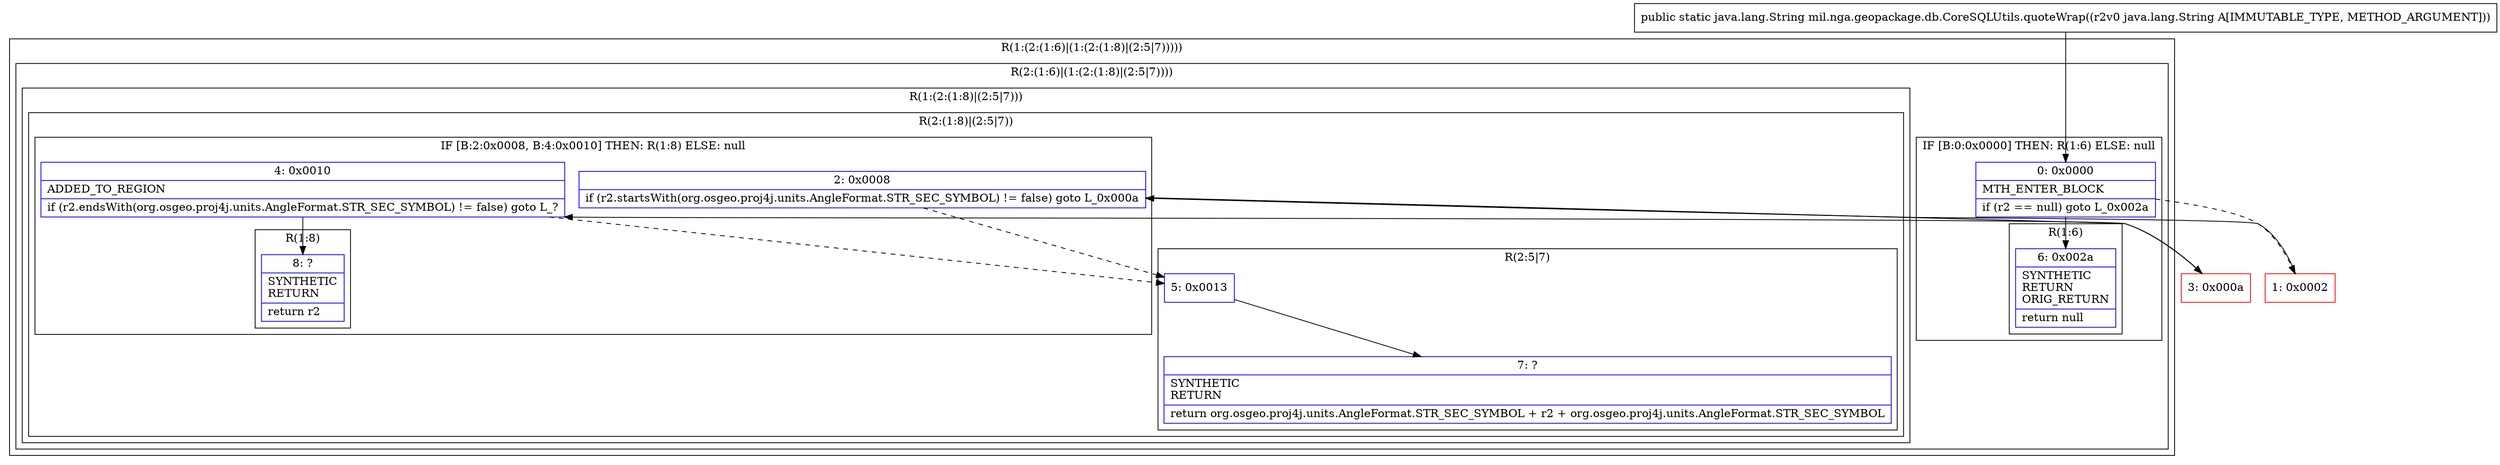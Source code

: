digraph "CFG formil.nga.geopackage.db.CoreSQLUtils.quoteWrap(Ljava\/lang\/String;)Ljava\/lang\/String;" {
subgraph cluster_Region_725500834 {
label = "R(1:(2:(1:6)|(1:(2:(1:8)|(2:5|7)))))";
node [shape=record,color=blue];
subgraph cluster_Region_1684592099 {
label = "R(2:(1:6)|(1:(2:(1:8)|(2:5|7))))";
node [shape=record,color=blue];
subgraph cluster_IfRegion_1448768884 {
label = "IF [B:0:0x0000] THEN: R(1:6) ELSE: null";
node [shape=record,color=blue];
Node_0 [shape=record,label="{0\:\ 0x0000|MTH_ENTER_BLOCK\l|if (r2 == null) goto L_0x002a\l}"];
subgraph cluster_Region_988382344 {
label = "R(1:6)";
node [shape=record,color=blue];
Node_6 [shape=record,label="{6\:\ 0x002a|SYNTHETIC\lRETURN\lORIG_RETURN\l|return null\l}"];
}
}
subgraph cluster_Region_1662247716 {
label = "R(1:(2:(1:8)|(2:5|7)))";
node [shape=record,color=blue];
subgraph cluster_Region_1106699624 {
label = "R(2:(1:8)|(2:5|7))";
node [shape=record,color=blue];
subgraph cluster_IfRegion_1149422071 {
label = "IF [B:2:0x0008, B:4:0x0010] THEN: R(1:8) ELSE: null";
node [shape=record,color=blue];
Node_2 [shape=record,label="{2\:\ 0x0008|if (r2.startsWith(org.osgeo.proj4j.units.AngleFormat.STR_SEC_SYMBOL) != false) goto L_0x000a\l}"];
Node_4 [shape=record,label="{4\:\ 0x0010|ADDED_TO_REGION\l|if (r2.endsWith(org.osgeo.proj4j.units.AngleFormat.STR_SEC_SYMBOL) != false) goto L_?\l}"];
subgraph cluster_Region_851040299 {
label = "R(1:8)";
node [shape=record,color=blue];
Node_8 [shape=record,label="{8\:\ ?|SYNTHETIC\lRETURN\l|return r2\l}"];
}
}
subgraph cluster_Region_1313806235 {
label = "R(2:5|7)";
node [shape=record,color=blue];
Node_5 [shape=record,label="{5\:\ 0x0013}"];
Node_7 [shape=record,label="{7\:\ ?|SYNTHETIC\lRETURN\l|return org.osgeo.proj4j.units.AngleFormat.STR_SEC_SYMBOL + r2 + org.osgeo.proj4j.units.AngleFormat.STR_SEC_SYMBOL\l}"];
}
}
}
}
}
Node_1 [shape=record,color=red,label="{1\:\ 0x0002}"];
Node_3 [shape=record,color=red,label="{3\:\ 0x000a}"];
MethodNode[shape=record,label="{public static java.lang.String mil.nga.geopackage.db.CoreSQLUtils.quoteWrap((r2v0 java.lang.String A[IMMUTABLE_TYPE, METHOD_ARGUMENT])) }"];
MethodNode -> Node_0;
Node_0 -> Node_1[style=dashed];
Node_0 -> Node_6;
Node_2 -> Node_3;
Node_2 -> Node_5[style=dashed];
Node_4 -> Node_5[style=dashed];
Node_4 -> Node_8;
Node_5 -> Node_7;
Node_1 -> Node_2;
Node_3 -> Node_4;
}

